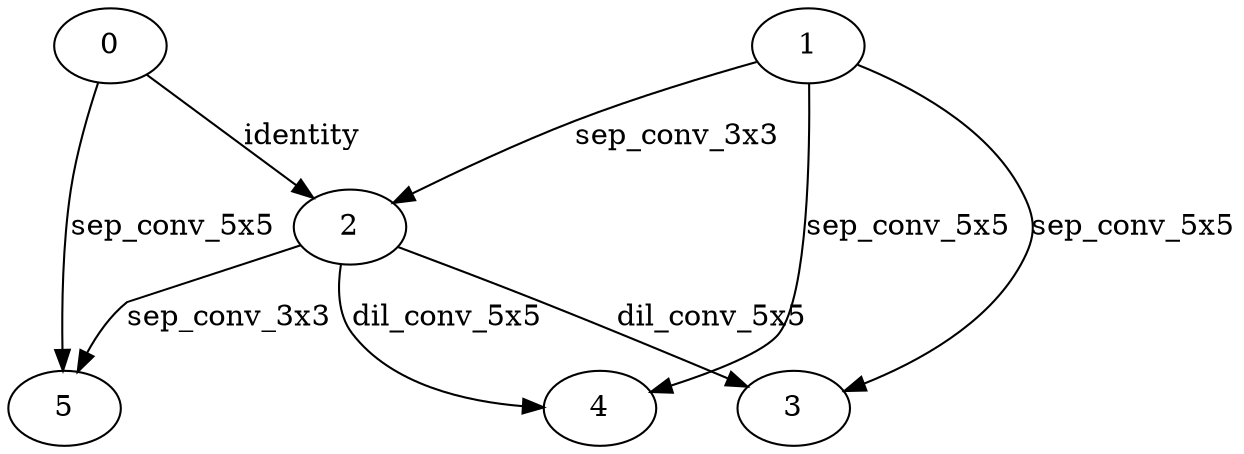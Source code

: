 digraph normal_cell_40 {
	0 -> 2 [label=identity]
	1 -> 2 [label=sep_conv_3x3]
	2 -> 3 [label=dil_conv_5x5]
	1 -> 3 [label=sep_conv_5x5]
	2 -> 4 [label=dil_conv_5x5]
	1 -> 4 [label=sep_conv_5x5]
	0 -> 5 [label=sep_conv_5x5]
	2 -> 5 [label=sep_conv_3x3]
}
